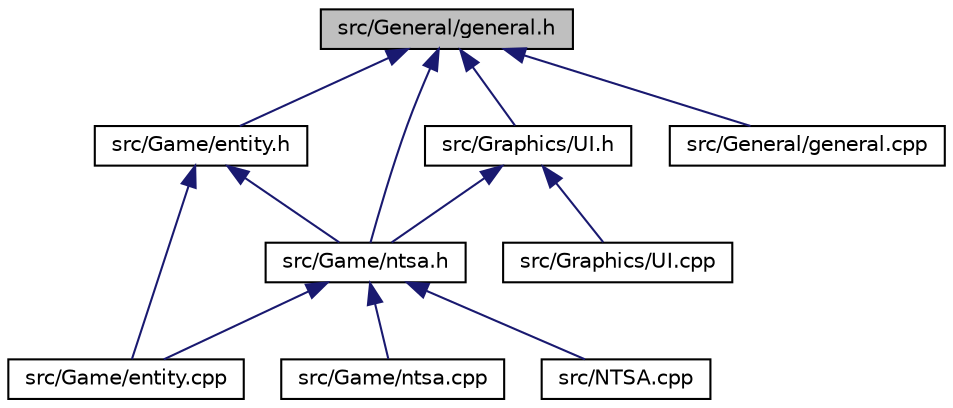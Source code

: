 digraph "src/General/general.h"
{
  edge [fontname="Helvetica",fontsize="10",labelfontname="Helvetica",labelfontsize="10"];
  node [fontname="Helvetica",fontsize="10",shape=record];
  Node1 [label="src/General/general.h",height=0.2,width=0.4,color="black", fillcolor="grey75", style="filled" fontcolor="black"];
  Node1 -> Node2 [dir="back",color="midnightblue",fontsize="10",style="solid"];
  Node2 [label="src/Game/entity.h",height=0.2,width=0.4,color="black", fillcolor="white", style="filled",URL="$entity_8h.html"];
  Node2 -> Node3 [dir="back",color="midnightblue",fontsize="10",style="solid"];
  Node3 [label="src/Game/entity.cpp",height=0.2,width=0.4,color="black", fillcolor="white", style="filled",URL="$entity_8cpp.html"];
  Node2 -> Node4 [dir="back",color="midnightblue",fontsize="10",style="solid"];
  Node4 [label="src/Game/ntsa.h",height=0.2,width=0.4,color="black", fillcolor="white", style="filled",URL="$ntsa_8h.html"];
  Node4 -> Node3 [dir="back",color="midnightblue",fontsize="10",style="solid"];
  Node4 -> Node5 [dir="back",color="midnightblue",fontsize="10",style="solid"];
  Node5 [label="src/Game/ntsa.cpp",height=0.2,width=0.4,color="black", fillcolor="white", style="filled",URL="$ntsa_8cpp.html"];
  Node4 -> Node6 [dir="back",color="midnightblue",fontsize="10",style="solid"];
  Node6 [label="src/NTSA.cpp",height=0.2,width=0.4,color="black", fillcolor="white", style="filled",URL="$_n_t_s_a_8cpp.html"];
  Node1 -> Node4 [dir="back",color="midnightblue",fontsize="10",style="solid"];
  Node1 -> Node7 [dir="back",color="midnightblue",fontsize="10",style="solid"];
  Node7 [label="src/Graphics/UI.h",height=0.2,width=0.4,color="black", fillcolor="white", style="filled",URL="$_u_i_8h.html"];
  Node7 -> Node4 [dir="back",color="midnightblue",fontsize="10",style="solid"];
  Node7 -> Node8 [dir="back",color="midnightblue",fontsize="10",style="solid"];
  Node8 [label="src/Graphics/UI.cpp",height=0.2,width=0.4,color="black", fillcolor="white", style="filled",URL="$_u_i_8cpp.html"];
  Node1 -> Node9 [dir="back",color="midnightblue",fontsize="10",style="solid"];
  Node9 [label="src/General/general.cpp",height=0.2,width=0.4,color="black", fillcolor="white", style="filled",URL="$general_8cpp.html"];
}

